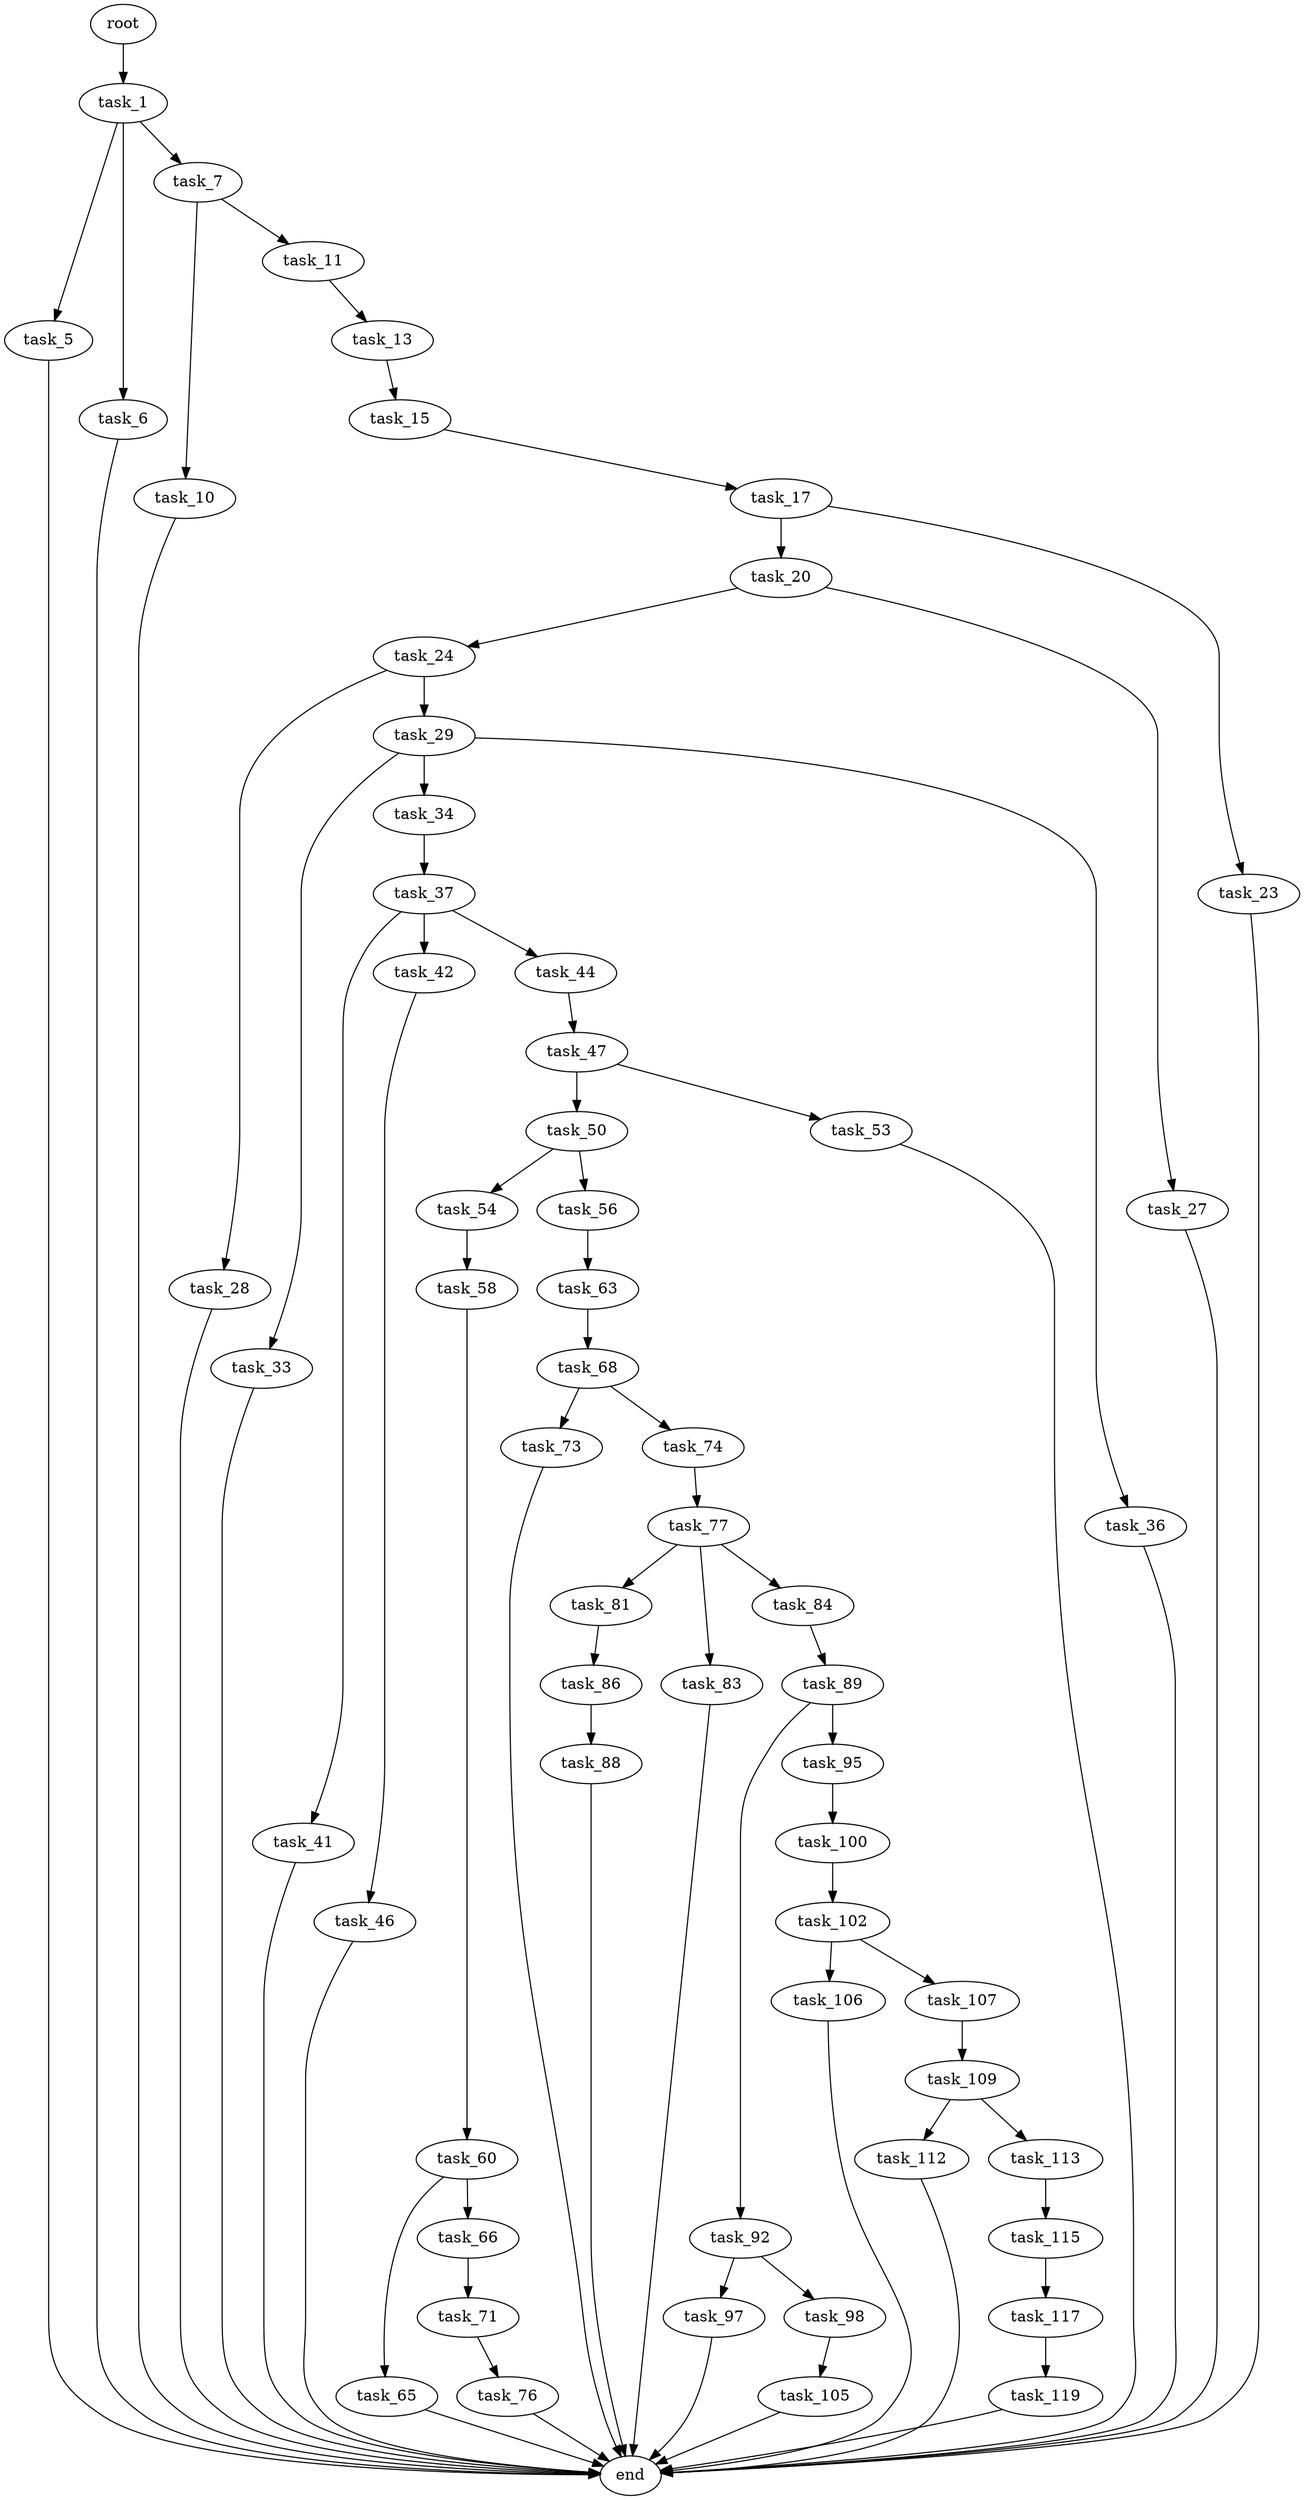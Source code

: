 digraph G {
  root [size="0.000000"];
  task_1 [size="87776674331.000000"];
  task_5 [size="158766137393.000000"];
  task_6 [size="782757789696.000000"];
  task_7 [size="318161692588.000000"];
  end [size="0.000000"];
  task_10 [size="11076355633.000000"];
  task_11 [size="120618642243.000000"];
  task_13 [size="1339559746302.000000"];
  task_15 [size="68719476736.000000"];
  task_17 [size="782757789696.000000"];
  task_20 [size="531931437487.000000"];
  task_23 [size="21967164575.000000"];
  task_24 [size="15535823958.000000"];
  task_27 [size="549755813888.000000"];
  task_28 [size="35892670418.000000"];
  task_29 [size="22144717760.000000"];
  task_33 [size="1073741824000.000000"];
  task_34 [size="28991029248.000000"];
  task_36 [size="81550716768.000000"];
  task_37 [size="782757789696.000000"];
  task_41 [size="455707042076.000000"];
  task_42 [size="24675615276.000000"];
  task_44 [size="264893398055.000000"];
  task_46 [size="68719476736.000000"];
  task_47 [size="47532156816.000000"];
  task_50 [size="3920172562.000000"];
  task_53 [size="7012255766.000000"];
  task_54 [size="68719476736.000000"];
  task_56 [size="782757789696.000000"];
  task_58 [size="1593915710.000000"];
  task_63 [size="68719476736.000000"];
  task_60 [size="268061402356.000000"];
  task_65 [size="41896918553.000000"];
  task_66 [size="6921257200.000000"];
  task_68 [size="526212554608.000000"];
  task_71 [size="2121077110.000000"];
  task_73 [size="68719476736.000000"];
  task_74 [size="75370796448.000000"];
  task_76 [size="231928233984.000000"];
  task_77 [size="397028895640.000000"];
  task_81 [size="38349442118.000000"];
  task_83 [size="13418191091.000000"];
  task_84 [size="782757789696.000000"];
  task_86 [size="286072787428.000000"];
  task_89 [size="11348028229.000000"];
  task_88 [size="57221371292.000000"];
  task_92 [size="14666098500.000000"];
  task_95 [size="368293445632.000000"];
  task_97 [size="231928233984.000000"];
  task_98 [size="2684614718.000000"];
  task_100 [size="231928233984.000000"];
  task_105 [size="10360937699.000000"];
  task_102 [size="1073741824000.000000"];
  task_106 [size="28991029248.000000"];
  task_107 [size="1073741824000.000000"];
  task_109 [size="43077979641.000000"];
  task_112 [size="8584793376.000000"];
  task_113 [size="553723415440.000000"];
  task_115 [size="97533309996.000000"];
  task_117 [size="50942491584.000000"];
  task_119 [size="7473077196.000000"];

  root -> task_1 [size="1.000000"];
  task_1 -> task_5 [size="301989888.000000"];
  task_1 -> task_6 [size="301989888.000000"];
  task_1 -> task_7 [size="301989888.000000"];
  task_5 -> end [size="1.000000"];
  task_6 -> end [size="1.000000"];
  task_7 -> task_10 [size="209715200.000000"];
  task_7 -> task_11 [size="209715200.000000"];
  task_10 -> end [size="1.000000"];
  task_11 -> task_13 [size="301989888.000000"];
  task_13 -> task_15 [size="838860800.000000"];
  task_15 -> task_17 [size="134217728.000000"];
  task_17 -> task_20 [size="679477248.000000"];
  task_17 -> task_23 [size="679477248.000000"];
  task_20 -> task_24 [size="411041792.000000"];
  task_20 -> task_27 [size="411041792.000000"];
  task_23 -> end [size="1.000000"];
  task_24 -> task_28 [size="536870912.000000"];
  task_24 -> task_29 [size="536870912.000000"];
  task_27 -> end [size="1.000000"];
  task_28 -> end [size="1.000000"];
  task_29 -> task_33 [size="536870912.000000"];
  task_29 -> task_34 [size="536870912.000000"];
  task_29 -> task_36 [size="536870912.000000"];
  task_33 -> end [size="1.000000"];
  task_34 -> task_37 [size="75497472.000000"];
  task_36 -> end [size="1.000000"];
  task_37 -> task_41 [size="679477248.000000"];
  task_37 -> task_42 [size="679477248.000000"];
  task_37 -> task_44 [size="679477248.000000"];
  task_41 -> end [size="1.000000"];
  task_42 -> task_46 [size="536870912.000000"];
  task_44 -> task_47 [size="301989888.000000"];
  task_46 -> end [size="1.000000"];
  task_47 -> task_50 [size="838860800.000000"];
  task_47 -> task_53 [size="838860800.000000"];
  task_50 -> task_54 [size="134217728.000000"];
  task_50 -> task_56 [size="134217728.000000"];
  task_53 -> end [size="1.000000"];
  task_54 -> task_58 [size="134217728.000000"];
  task_56 -> task_63 [size="679477248.000000"];
  task_58 -> task_60 [size="33554432.000000"];
  task_63 -> task_68 [size="134217728.000000"];
  task_60 -> task_65 [size="679477248.000000"];
  task_60 -> task_66 [size="679477248.000000"];
  task_65 -> end [size="1.000000"];
  task_66 -> task_71 [size="134217728.000000"];
  task_68 -> task_73 [size="536870912.000000"];
  task_68 -> task_74 [size="536870912.000000"];
  task_71 -> task_76 [size="33554432.000000"];
  task_73 -> end [size="1.000000"];
  task_74 -> task_77 [size="134217728.000000"];
  task_76 -> end [size="1.000000"];
  task_77 -> task_81 [size="536870912.000000"];
  task_77 -> task_83 [size="536870912.000000"];
  task_77 -> task_84 [size="536870912.000000"];
  task_81 -> task_86 [size="679477248.000000"];
  task_83 -> end [size="1.000000"];
  task_84 -> task_89 [size="679477248.000000"];
  task_86 -> task_88 [size="411041792.000000"];
  task_89 -> task_92 [size="679477248.000000"];
  task_89 -> task_95 [size="679477248.000000"];
  task_88 -> end [size="1.000000"];
  task_92 -> task_97 [size="536870912.000000"];
  task_92 -> task_98 [size="536870912.000000"];
  task_95 -> task_100 [size="411041792.000000"];
  task_97 -> end [size="1.000000"];
  task_98 -> task_105 [size="301989888.000000"];
  task_100 -> task_102 [size="301989888.000000"];
  task_105 -> end [size="1.000000"];
  task_102 -> task_106 [size="838860800.000000"];
  task_102 -> task_107 [size="838860800.000000"];
  task_106 -> end [size="1.000000"];
  task_107 -> task_109 [size="838860800.000000"];
  task_109 -> task_112 [size="838860800.000000"];
  task_109 -> task_113 [size="838860800.000000"];
  task_112 -> end [size="1.000000"];
  task_113 -> task_115 [size="536870912.000000"];
  task_115 -> task_117 [size="134217728.000000"];
  task_117 -> task_119 [size="838860800.000000"];
  task_119 -> end [size="1.000000"];
}
